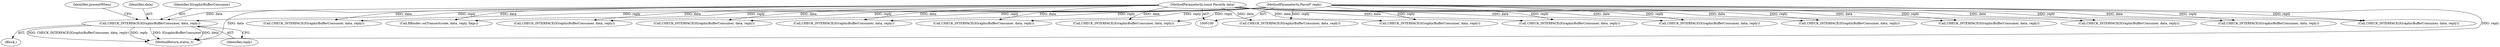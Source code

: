 digraph "0_Android_dded8fdbb700d6cc498debc69a780915bc34d755@pointer" {
"1000111" [label="(Call,CHECK_INTERFACE(IGraphicBufferConsumer, data, reply))"];
"1000102" [label="(MethodParameterIn,const Parcel& data)"];
"1000103" [label="(MethodParameterIn,Parcel* reply)"];
"1000118" [label="(Identifier,presentWhen)"];
"1000111" [label="(Call,CHECK_INTERFACE(IGraphicBufferConsumer, data, reply))"];
"1000113" [label="(Identifier,data)"];
"1000163" [label="(Call,CHECK_INTERFACE(IGraphicBufferConsumer, data, reply))"];
"1000114" [label="(Identifier,reply)"];
"1000265" [label="(Call,CHECK_INTERFACE(IGraphicBufferConsumer, data, reply))"];
"1000325" [label="(Call,CHECK_INTERFACE(IGraphicBufferConsumer, data, reply))"];
"1000300" [label="(Call,CHECK_INTERFACE(IGraphicBufferConsumer, data, reply))"];
"1000345" [label="(Call,CHECK_INTERFACE(IGraphicBufferConsumer, data, reply))"];
"1000451" [label="(Call,CHECK_INTERFACE(IGraphicBufferConsumer, data, reply))"];
"1000431" [label="(Call,CHECK_INTERFACE(IGraphicBufferConsumer, data, reply))"];
"1000143" [label="(Call,CHECK_INTERFACE(IGraphicBufferConsumer, data, reply))"];
"1000103" [label="(MethodParameterIn,Parcel* reply)"];
"1000411" [label="(Call,CHECK_INTERFACE(IGraphicBufferConsumer, data, reply))"];
"1000102" [label="(MethodParameterIn,const Parcel& data)"];
"1000380" [label="(Call,CHECK_INTERFACE(IGraphicBufferConsumer, data, reply))"];
"1000280" [label="(Call,CHECK_INTERFACE(IGraphicBufferConsumer, data, reply))"];
"1000110" [label="(Block,)"];
"1000471" [label="(Call,BBinder::onTransact(code, data, reply, flags))"];
"1000391" [label="(Call,CHECK_INTERFACE(IGraphicBufferConsumer, data, reply))"];
"1000196" [label="(Call,CHECK_INTERFACE(IGraphicBufferConsumer, data, reply))"];
"1000112" [label="(Identifier,IGraphicBufferConsumer)"];
"1000360" [label="(Call,CHECK_INTERFACE(IGraphicBufferConsumer, data, reply))"];
"1000239" [label="(Call,CHECK_INTERFACE(IGraphicBufferConsumer, data, reply))"];
"1000476" [label="(MethodReturn,status_t)"];
"1000111" -> "1000110"  [label="AST: "];
"1000111" -> "1000114"  [label="CFG: "];
"1000112" -> "1000111"  [label="AST: "];
"1000113" -> "1000111"  [label="AST: "];
"1000114" -> "1000111"  [label="AST: "];
"1000118" -> "1000111"  [label="CFG: "];
"1000111" -> "1000476"  [label="DDG: reply"];
"1000111" -> "1000476"  [label="DDG: IGraphicBufferConsumer"];
"1000111" -> "1000476"  [label="DDG: data"];
"1000111" -> "1000476"  [label="DDG: CHECK_INTERFACE(IGraphicBufferConsumer, data, reply)"];
"1000102" -> "1000111"  [label="DDG: data"];
"1000103" -> "1000111"  [label="DDG: reply"];
"1000102" -> "1000100"  [label="AST: "];
"1000102" -> "1000476"  [label="DDG: data"];
"1000102" -> "1000143"  [label="DDG: data"];
"1000102" -> "1000163"  [label="DDG: data"];
"1000102" -> "1000196"  [label="DDG: data"];
"1000102" -> "1000239"  [label="DDG: data"];
"1000102" -> "1000265"  [label="DDG: data"];
"1000102" -> "1000280"  [label="DDG: data"];
"1000102" -> "1000300"  [label="DDG: data"];
"1000102" -> "1000325"  [label="DDG: data"];
"1000102" -> "1000345"  [label="DDG: data"];
"1000102" -> "1000360"  [label="DDG: data"];
"1000102" -> "1000380"  [label="DDG: data"];
"1000102" -> "1000391"  [label="DDG: data"];
"1000102" -> "1000411"  [label="DDG: data"];
"1000102" -> "1000431"  [label="DDG: data"];
"1000102" -> "1000451"  [label="DDG: data"];
"1000102" -> "1000471"  [label="DDG: data"];
"1000103" -> "1000100"  [label="AST: "];
"1000103" -> "1000476"  [label="DDG: reply"];
"1000103" -> "1000143"  [label="DDG: reply"];
"1000103" -> "1000163"  [label="DDG: reply"];
"1000103" -> "1000196"  [label="DDG: reply"];
"1000103" -> "1000239"  [label="DDG: reply"];
"1000103" -> "1000265"  [label="DDG: reply"];
"1000103" -> "1000280"  [label="DDG: reply"];
"1000103" -> "1000300"  [label="DDG: reply"];
"1000103" -> "1000325"  [label="DDG: reply"];
"1000103" -> "1000345"  [label="DDG: reply"];
"1000103" -> "1000360"  [label="DDG: reply"];
"1000103" -> "1000380"  [label="DDG: reply"];
"1000103" -> "1000391"  [label="DDG: reply"];
"1000103" -> "1000411"  [label="DDG: reply"];
"1000103" -> "1000431"  [label="DDG: reply"];
"1000103" -> "1000451"  [label="DDG: reply"];
"1000103" -> "1000471"  [label="DDG: reply"];
}
